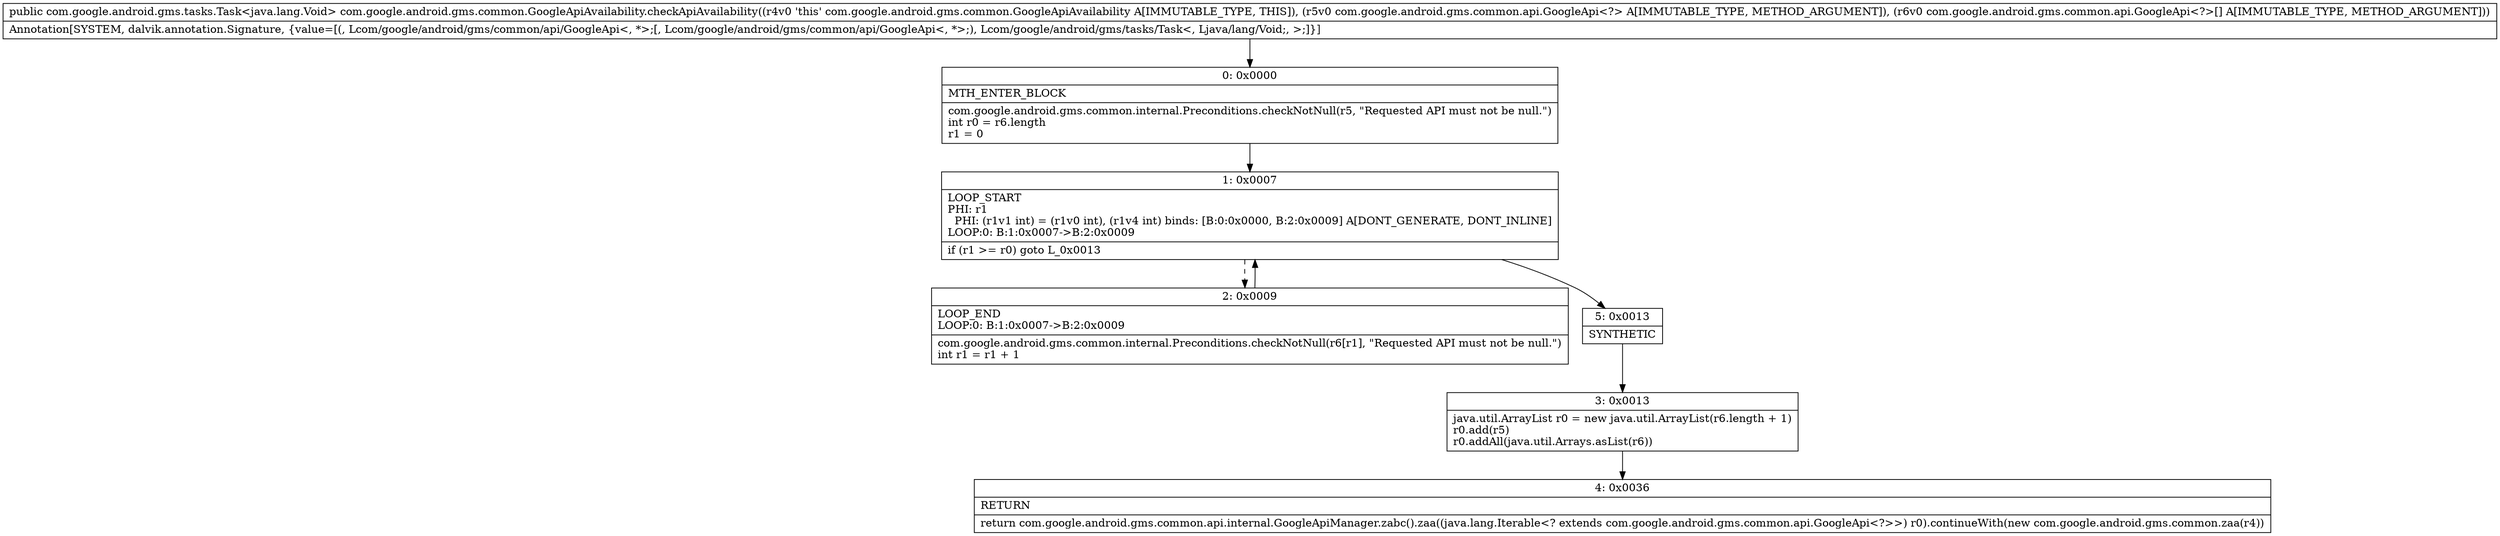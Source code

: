 digraph "CFG forcom.google.android.gms.common.GoogleApiAvailability.checkApiAvailability(Lcom\/google\/android\/gms\/common\/api\/GoogleApi;[Lcom\/google\/android\/gms\/common\/api\/GoogleApi;)Lcom\/google\/android\/gms\/tasks\/Task;" {
Node_0 [shape=record,label="{0\:\ 0x0000|MTH_ENTER_BLOCK\l|com.google.android.gms.common.internal.Preconditions.checkNotNull(r5, \"Requested API must not be null.\")\lint r0 = r6.length\lr1 = 0\l}"];
Node_1 [shape=record,label="{1\:\ 0x0007|LOOP_START\lPHI: r1 \l  PHI: (r1v1 int) = (r1v0 int), (r1v4 int) binds: [B:0:0x0000, B:2:0x0009] A[DONT_GENERATE, DONT_INLINE]\lLOOP:0: B:1:0x0007\-\>B:2:0x0009\l|if (r1 \>= r0) goto L_0x0013\l}"];
Node_2 [shape=record,label="{2\:\ 0x0009|LOOP_END\lLOOP:0: B:1:0x0007\-\>B:2:0x0009\l|com.google.android.gms.common.internal.Preconditions.checkNotNull(r6[r1], \"Requested API must not be null.\")\lint r1 = r1 + 1\l}"];
Node_3 [shape=record,label="{3\:\ 0x0013|java.util.ArrayList r0 = new java.util.ArrayList(r6.length + 1)\lr0.add(r5)\lr0.addAll(java.util.Arrays.asList(r6))\l}"];
Node_4 [shape=record,label="{4\:\ 0x0036|RETURN\l|return com.google.android.gms.common.api.internal.GoogleApiManager.zabc().zaa((java.lang.Iterable\<? extends com.google.android.gms.common.api.GoogleApi\<?\>\>) r0).continueWith(new com.google.android.gms.common.zaa(r4))\l}"];
Node_5 [shape=record,label="{5\:\ 0x0013|SYNTHETIC\l}"];
MethodNode[shape=record,label="{public com.google.android.gms.tasks.Task\<java.lang.Void\> com.google.android.gms.common.GoogleApiAvailability.checkApiAvailability((r4v0 'this' com.google.android.gms.common.GoogleApiAvailability A[IMMUTABLE_TYPE, THIS]), (r5v0 com.google.android.gms.common.api.GoogleApi\<?\> A[IMMUTABLE_TYPE, METHOD_ARGUMENT]), (r6v0 com.google.android.gms.common.api.GoogleApi\<?\>[] A[IMMUTABLE_TYPE, METHOD_ARGUMENT]))  | Annotation[SYSTEM, dalvik.annotation.Signature, \{value=[(, Lcom\/google\/android\/gms\/common\/api\/GoogleApi\<, *\>;[, Lcom\/google\/android\/gms\/common\/api\/GoogleApi\<, *\>;), Lcom\/google\/android\/gms\/tasks\/Task\<, Ljava\/lang\/Void;, \>;]\}]\l}"];
MethodNode -> Node_0;
Node_0 -> Node_1;
Node_1 -> Node_2[style=dashed];
Node_1 -> Node_5;
Node_2 -> Node_1;
Node_3 -> Node_4;
Node_5 -> Node_3;
}

